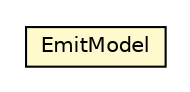 #!/usr/local/bin/dot
#
# Class diagram 
# Generated by UMLGraph version R5_6-24-gf6e263 (http://www.umlgraph.org/)
#

digraph G {
	edge [fontname="Helvetica",fontsize=10,labelfontname="Helvetica",labelfontsize=10];
	node [fontname="Helvetica",fontsize=10,shape=plaintext];
	nodesep=0.25;
	ranksep=0.5;
	// net.trajano.jetng.apt.internal.EmitModel
	c25 [label=<<table title="net.trajano.jetng.apt.internal.EmitModel" border="0" cellborder="1" cellspacing="0" cellpadding="2" port="p" bgcolor="lemonChiffon" href="./EmitModel.html">
		<tr><td><table border="0" cellspacing="0" cellpadding="1">
<tr><td align="center" balign="center"> EmitModel </td></tr>
		</table></td></tr>
		</table>>, URL="./EmitModel.html", fontname="Helvetica", fontcolor="black", fontsize=10.0];
}

